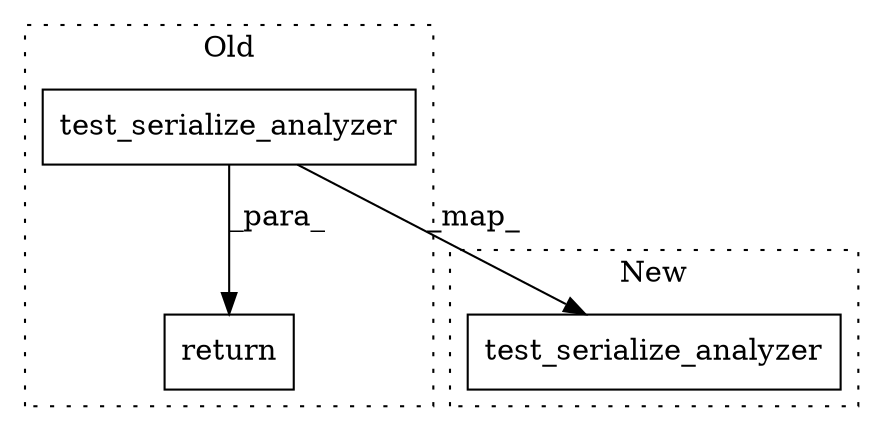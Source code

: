 digraph G {
subgraph cluster0 {
1 [label="test_serialize_analyzer" a="32" s="3354,3409" l="24,1" shape="box"];
3 [label="return" a="41" s="3340" l="7" shape="box"];
label = "Old";
style="dotted";
}
subgraph cluster1 {
2 [label="test_serialize_analyzer" a="32" s="3274,3329" l="24,1" shape="box"];
label = "New";
style="dotted";
}
1 -> 3 [label="_para_"];
1 -> 2 [label="_map_"];
}